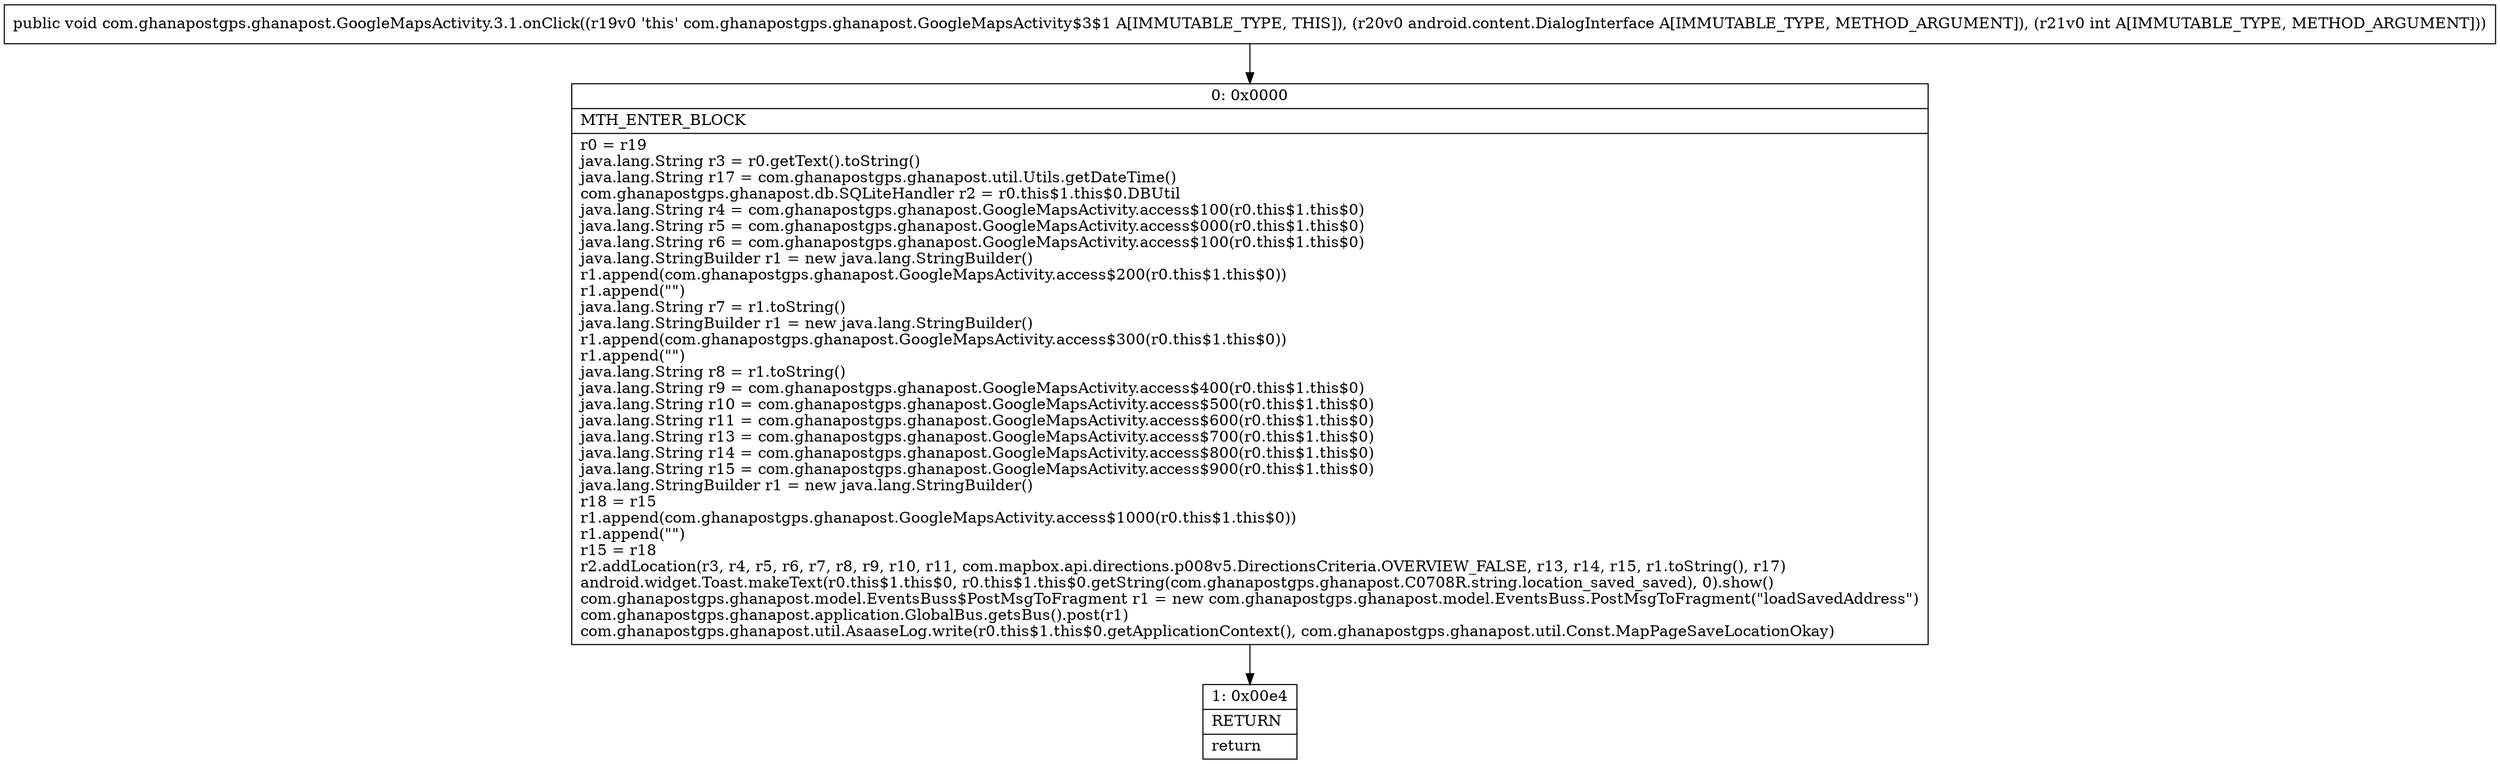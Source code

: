 digraph "CFG forcom.ghanapostgps.ghanapost.GoogleMapsActivity.3.1.onClick(Landroid\/content\/DialogInterface;I)V" {
Node_0 [shape=record,label="{0\:\ 0x0000|MTH_ENTER_BLOCK\l|r0 = r19\ljava.lang.String r3 = r0.getText().toString()\ljava.lang.String r17 = com.ghanapostgps.ghanapost.util.Utils.getDateTime()\lcom.ghanapostgps.ghanapost.db.SQLiteHandler r2 = r0.this$1.this$0.DBUtil\ljava.lang.String r4 = com.ghanapostgps.ghanapost.GoogleMapsActivity.access$100(r0.this$1.this$0)\ljava.lang.String r5 = com.ghanapostgps.ghanapost.GoogleMapsActivity.access$000(r0.this$1.this$0)\ljava.lang.String r6 = com.ghanapostgps.ghanapost.GoogleMapsActivity.access$100(r0.this$1.this$0)\ljava.lang.StringBuilder r1 = new java.lang.StringBuilder()\lr1.append(com.ghanapostgps.ghanapost.GoogleMapsActivity.access$200(r0.this$1.this$0))\lr1.append(\"\")\ljava.lang.String r7 = r1.toString()\ljava.lang.StringBuilder r1 = new java.lang.StringBuilder()\lr1.append(com.ghanapostgps.ghanapost.GoogleMapsActivity.access$300(r0.this$1.this$0))\lr1.append(\"\")\ljava.lang.String r8 = r1.toString()\ljava.lang.String r9 = com.ghanapostgps.ghanapost.GoogleMapsActivity.access$400(r0.this$1.this$0)\ljava.lang.String r10 = com.ghanapostgps.ghanapost.GoogleMapsActivity.access$500(r0.this$1.this$0)\ljava.lang.String r11 = com.ghanapostgps.ghanapost.GoogleMapsActivity.access$600(r0.this$1.this$0)\ljava.lang.String r13 = com.ghanapostgps.ghanapost.GoogleMapsActivity.access$700(r0.this$1.this$0)\ljava.lang.String r14 = com.ghanapostgps.ghanapost.GoogleMapsActivity.access$800(r0.this$1.this$0)\ljava.lang.String r15 = com.ghanapostgps.ghanapost.GoogleMapsActivity.access$900(r0.this$1.this$0)\ljava.lang.StringBuilder r1 = new java.lang.StringBuilder()\lr18 = r15\lr1.append(com.ghanapostgps.ghanapost.GoogleMapsActivity.access$1000(r0.this$1.this$0))\lr1.append(\"\")\lr15 = r18\lr2.addLocation(r3, r4, r5, r6, r7, r8, r9, r10, r11, com.mapbox.api.directions.p008v5.DirectionsCriteria.OVERVIEW_FALSE, r13, r14, r15, r1.toString(), r17)\landroid.widget.Toast.makeText(r0.this$1.this$0, r0.this$1.this$0.getString(com.ghanapostgps.ghanapost.C0708R.string.location_saved_saved), 0).show()\lcom.ghanapostgps.ghanapost.model.EventsBuss$PostMsgToFragment r1 = new com.ghanapostgps.ghanapost.model.EventsBuss.PostMsgToFragment(\"loadSavedAddress\")\lcom.ghanapostgps.ghanapost.application.GlobalBus.getsBus().post(r1)\lcom.ghanapostgps.ghanapost.util.AsaaseLog.write(r0.this$1.this$0.getApplicationContext(), com.ghanapostgps.ghanapost.util.Const.MapPageSaveLocationOkay)\l}"];
Node_1 [shape=record,label="{1\:\ 0x00e4|RETURN\l|return\l}"];
MethodNode[shape=record,label="{public void com.ghanapostgps.ghanapost.GoogleMapsActivity.3.1.onClick((r19v0 'this' com.ghanapostgps.ghanapost.GoogleMapsActivity$3$1 A[IMMUTABLE_TYPE, THIS]), (r20v0 android.content.DialogInterface A[IMMUTABLE_TYPE, METHOD_ARGUMENT]), (r21v0 int A[IMMUTABLE_TYPE, METHOD_ARGUMENT])) }"];
MethodNode -> Node_0;
Node_0 -> Node_1;
}

